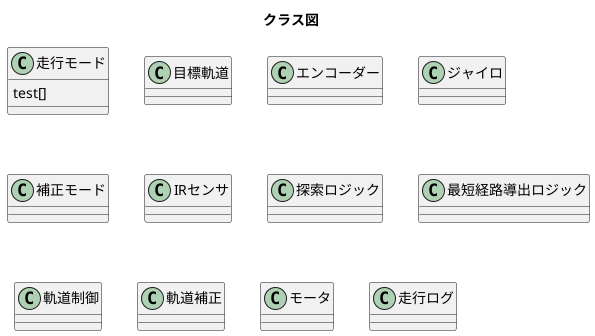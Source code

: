 @startuml
title クラス図

class 走行モード
走行モード : test[]

Class 目標軌道
class エンコーダー
class ジャイロ
class 補正モード
class IRセンサ
class 探索ロジック
class 最短経路導出ロジック
class 軌道制御
class 軌道補正
class モータ
class 走行ログ

@enduml


走行モード：走行モードそのもの、責務として、競技者の入力に応じてモードを変更する。
目標軌道：マウスの移動経路の目標。責務として、走行モードに応じた目標軌道から、目標速度、目標角速度を生成する。
エンコーダー：責務として、現在の速度を取得する
ジャイロ：責務として、現在の角速度を取得する。
補正モード：補正モードそのもの、責務として、モータ印加電圧の補正方法（ジャイロ？IRせんさ？）を決定する。
IRセンサ：現在の壁との距離、壁の有無を取得する。
探索ロジック：迷路の探索経路の生成。責務として、目標軌道の生成、及び壁情報の記録
最短経路導出ロジック：最短走行。責務として、壁情報をもとに最短経路を生成。
軌道制御：軌道の制御方法。責務として、目標速度、角速度に対する、現在速度、角速度をもとに、モータ印加電圧を決定する。
軌道補正：軌道の補正方法。責務として、補正モードをもとにIRセンサの情報からモータ印加電圧を補正する。
モータ：モータそのもの。責務として、補正モードに応じ、電圧をモータに印加する。
走行ログ：ログシステム。責務として、走行時のログを記録し、出力する。


**クラス候補**
走行モード：走行モードにより目標軌道の生成方法が変わるため。
目標軌道：マウスの移動経路の目標が必要であるため。
目標速度：目標軌道の生成には目標速度が必要となるため
エンコーダー：現在の速度を知るために必要
目標角速度；目標軌道の生成には目標角速度が必要となるため
ジャイロ：現在の角速度を知るために必要。
補正モード：目標軌道に追従するとき、補正方法を都度変更するため必要
IRセンサ：一部補正モードにおいて、壁との距離を知るために必要
探索ロジック：一部走行モードにおいて、目標軌道の生成に必要。
最短経路導出ロジック：一部走行モードにおいて、目標軌道の生成に必要。
速度制御：目標速度に対し、速度を追従させるために必要
角速度制御：目標角速度に対し、角速度を追従させるために必要
走行ログ：走行時のログを記録、出力するために必要
